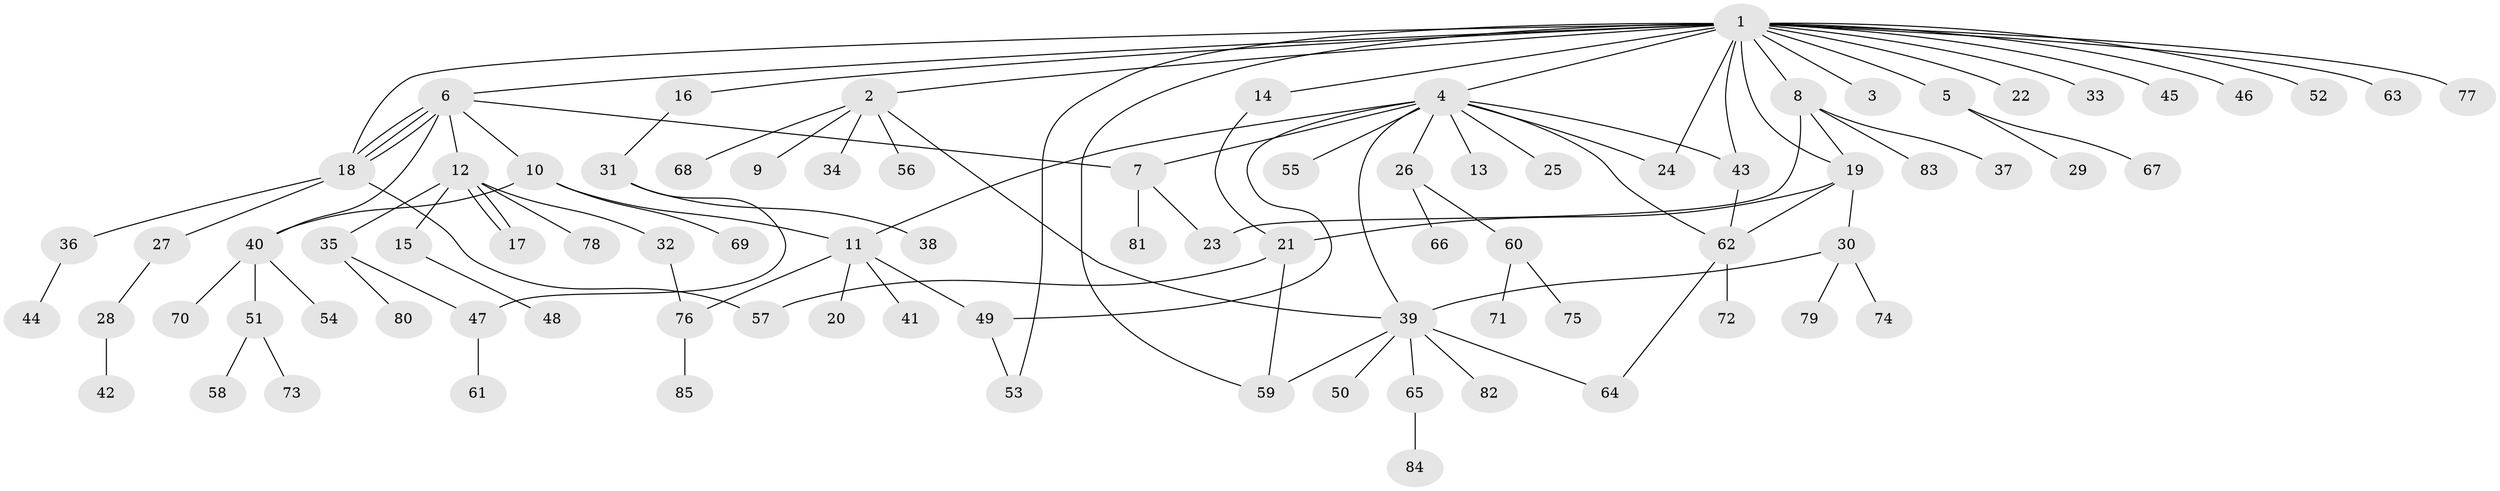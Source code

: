 // coarse degree distribution, {2: 0.15384615384615385, 16: 0.038461538461538464, 1: 0.4230769230769231, 4: 0.15384615384615385, 7: 0.038461538461538464, 5: 0.07692307692307693, 3: 0.07692307692307693, 6: 0.038461538461538464}
// Generated by graph-tools (version 1.1) at 2025/36/03/04/25 23:36:41]
// undirected, 85 vertices, 108 edges
graph export_dot {
  node [color=gray90,style=filled];
  1;
  2;
  3;
  4;
  5;
  6;
  7;
  8;
  9;
  10;
  11;
  12;
  13;
  14;
  15;
  16;
  17;
  18;
  19;
  20;
  21;
  22;
  23;
  24;
  25;
  26;
  27;
  28;
  29;
  30;
  31;
  32;
  33;
  34;
  35;
  36;
  37;
  38;
  39;
  40;
  41;
  42;
  43;
  44;
  45;
  46;
  47;
  48;
  49;
  50;
  51;
  52;
  53;
  54;
  55;
  56;
  57;
  58;
  59;
  60;
  61;
  62;
  63;
  64;
  65;
  66;
  67;
  68;
  69;
  70;
  71;
  72;
  73;
  74;
  75;
  76;
  77;
  78;
  79;
  80;
  81;
  82;
  83;
  84;
  85;
  1 -- 2;
  1 -- 3;
  1 -- 4;
  1 -- 5;
  1 -- 6;
  1 -- 8;
  1 -- 14;
  1 -- 16;
  1 -- 18;
  1 -- 19;
  1 -- 22;
  1 -- 24;
  1 -- 33;
  1 -- 43;
  1 -- 45;
  1 -- 46;
  1 -- 52;
  1 -- 53;
  1 -- 59;
  1 -- 63;
  1 -- 77;
  2 -- 9;
  2 -- 34;
  2 -- 39;
  2 -- 56;
  2 -- 68;
  4 -- 7;
  4 -- 11;
  4 -- 13;
  4 -- 24;
  4 -- 25;
  4 -- 26;
  4 -- 39;
  4 -- 43;
  4 -- 49;
  4 -- 55;
  4 -- 62;
  5 -- 29;
  5 -- 67;
  6 -- 7;
  6 -- 10;
  6 -- 12;
  6 -- 18;
  6 -- 18;
  6 -- 18;
  6 -- 40;
  7 -- 23;
  7 -- 81;
  8 -- 19;
  8 -- 23;
  8 -- 37;
  8 -- 83;
  10 -- 11;
  10 -- 40;
  10 -- 69;
  11 -- 20;
  11 -- 41;
  11 -- 49;
  11 -- 76;
  12 -- 15;
  12 -- 17;
  12 -- 17;
  12 -- 32;
  12 -- 35;
  12 -- 78;
  14 -- 21;
  15 -- 48;
  16 -- 31;
  18 -- 27;
  18 -- 36;
  18 -- 57;
  19 -- 21;
  19 -- 30;
  19 -- 62;
  21 -- 57;
  21 -- 59;
  26 -- 60;
  26 -- 66;
  27 -- 28;
  28 -- 42;
  30 -- 39;
  30 -- 74;
  30 -- 79;
  31 -- 38;
  31 -- 47;
  32 -- 76;
  35 -- 47;
  35 -- 80;
  36 -- 44;
  39 -- 50;
  39 -- 59;
  39 -- 64;
  39 -- 65;
  39 -- 82;
  40 -- 51;
  40 -- 54;
  40 -- 70;
  43 -- 62;
  47 -- 61;
  49 -- 53;
  51 -- 58;
  51 -- 73;
  60 -- 71;
  60 -- 75;
  62 -- 64;
  62 -- 72;
  65 -- 84;
  76 -- 85;
}
